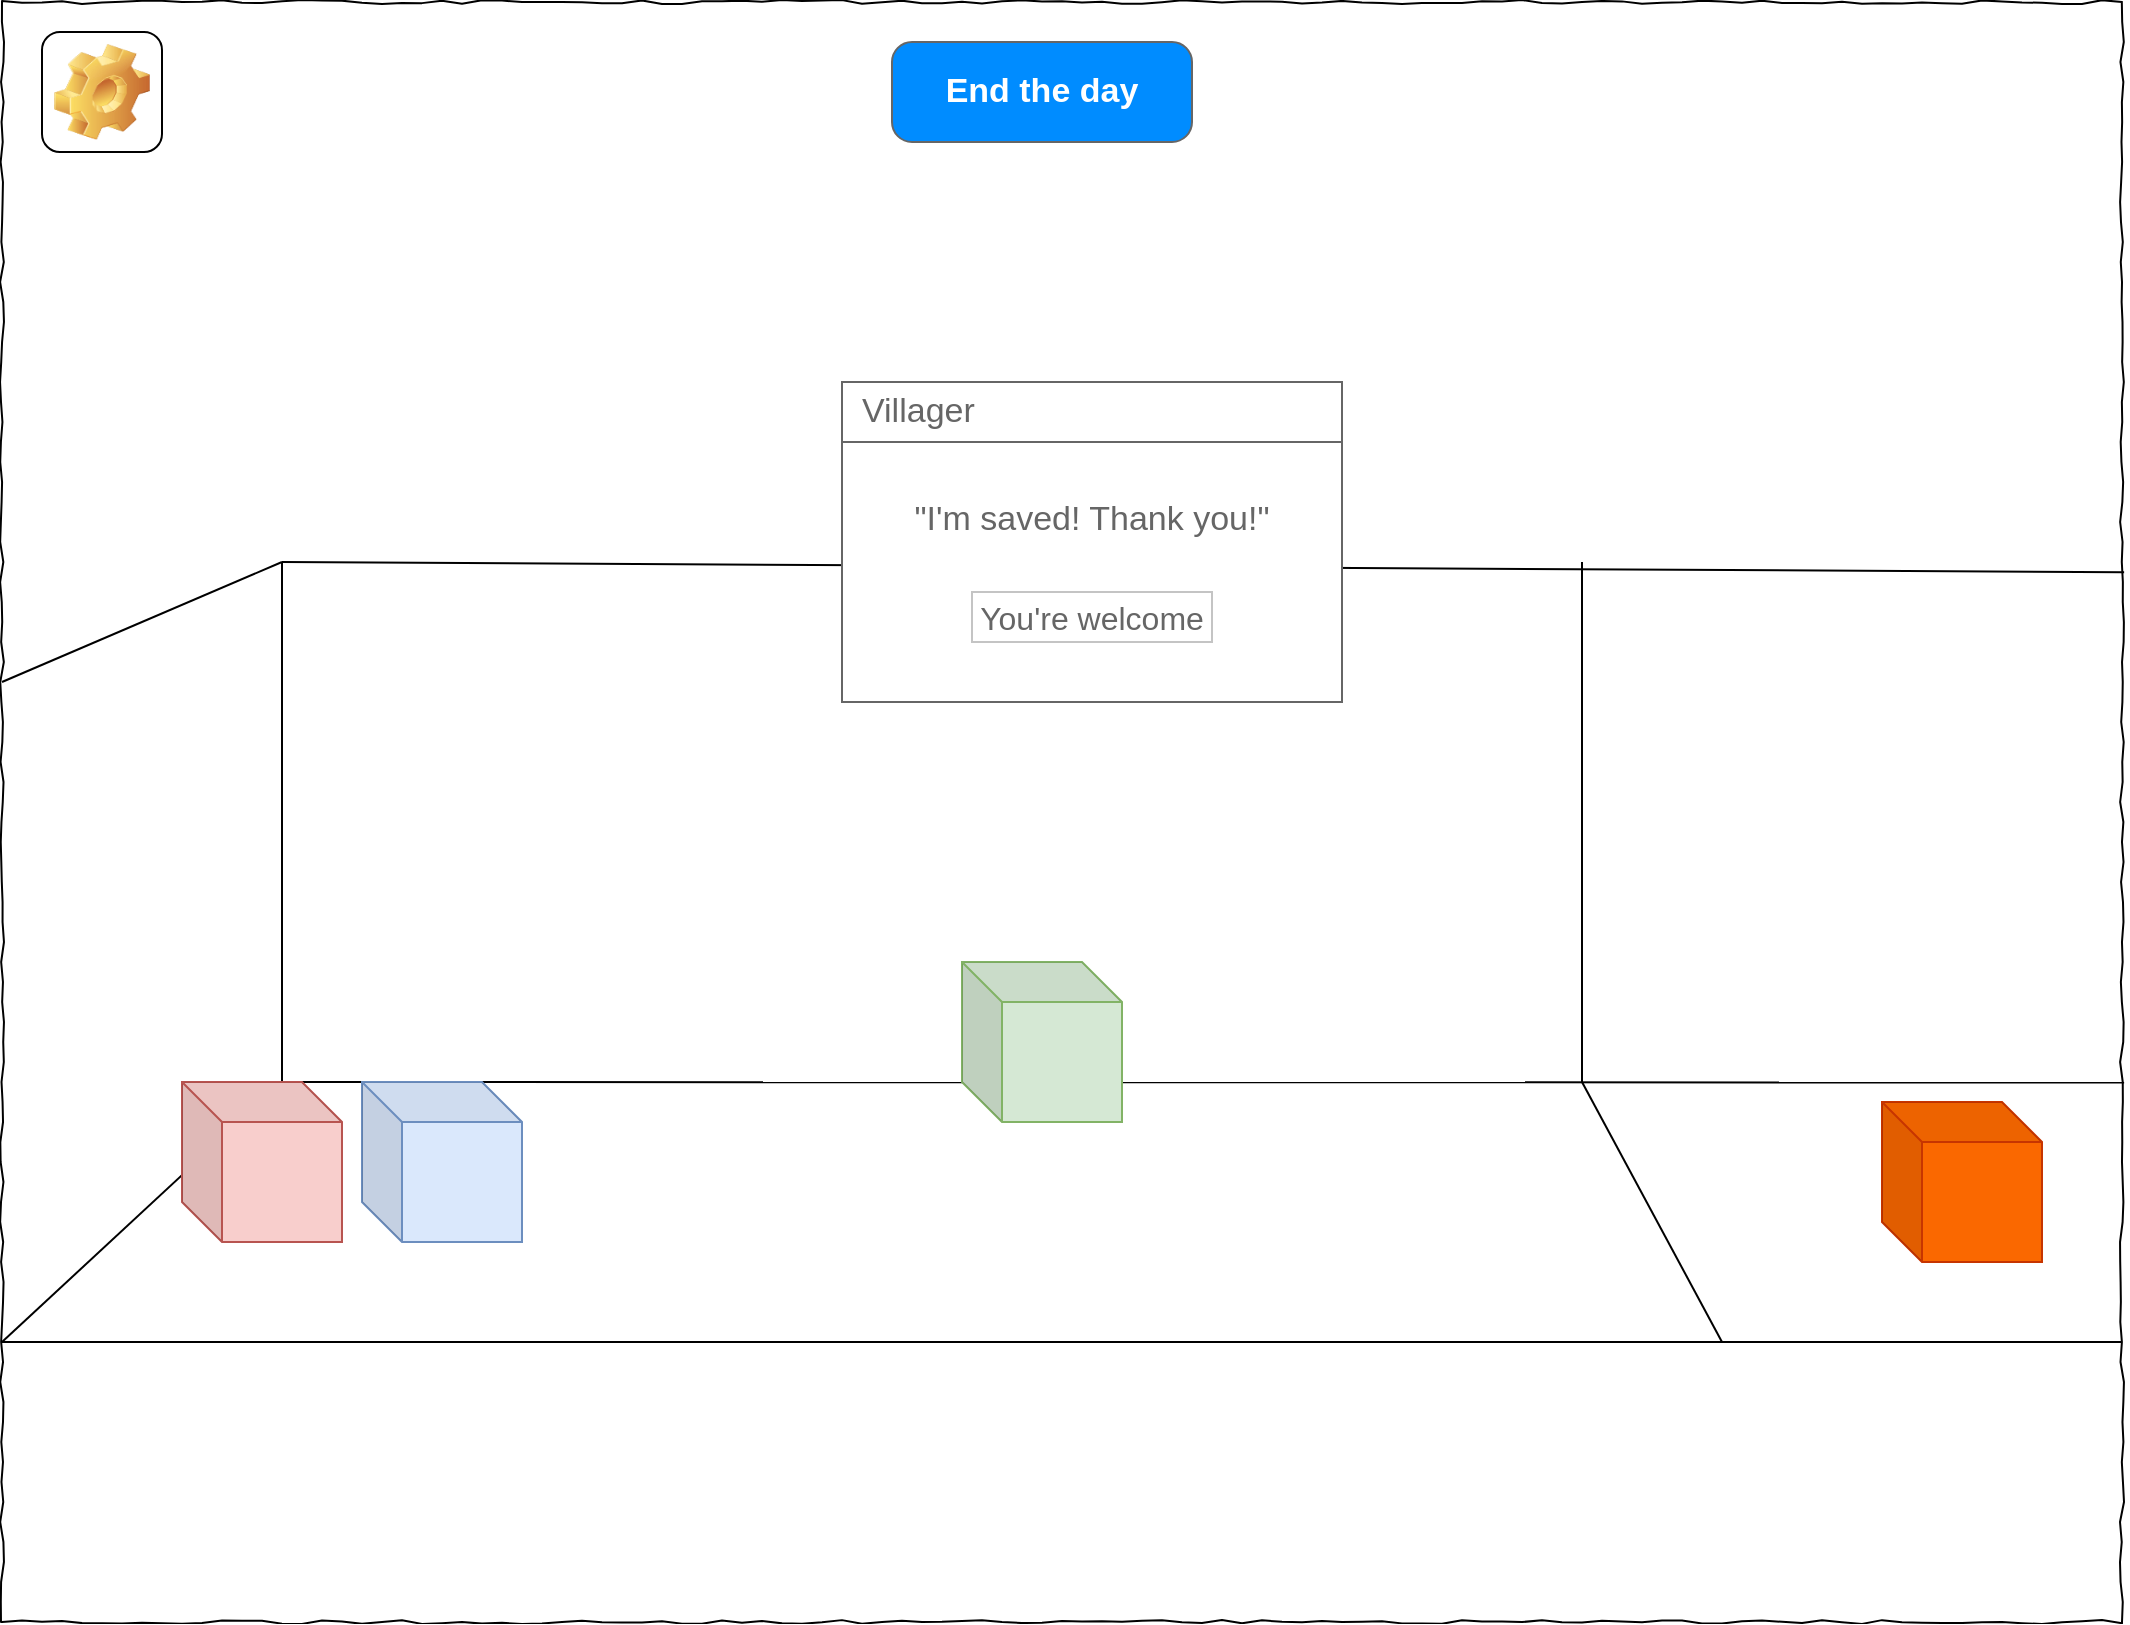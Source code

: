 <mxfile version="20.3.0" type="device"><diagram name="Page-1" id="03018318-947c-dd8e-b7a3-06fadd420f32"><mxGraphModel dx="1422" dy="829" grid="1" gridSize="10" guides="1" tooltips="1" connect="1" arrows="1" fold="1" page="1" pageScale="1" pageWidth="1100" pageHeight="850" background="none" math="0" shadow="0"><root><mxCell id="0"/><mxCell id="1" parent="0"/><mxCell id="677b7b8949515195-1" value="" style="whiteSpace=wrap;html=1;rounded=0;shadow=0;labelBackgroundColor=none;strokeColor=#000000;strokeWidth=1;fillColor=none;fontFamily=Verdana;fontSize=12;fontColor=#000000;align=center;comic=1;" parent="1" vertex="1"><mxGeometry x="20" y="20" width="1060" height="810" as="geometry"/></mxCell><mxCell id="gBUR-F1FtjLeRcrd6eLH-1" value="" style="endArrow=none;html=1;rounded=0;entryX=0.132;entryY=0.667;entryDx=0;entryDy=0;entryPerimeter=0;" parent="1" target="677b7b8949515195-1" edge="1"><mxGeometry width="50" height="50" relative="1" as="geometry"><mxPoint x="20" y="690" as="sourcePoint"/><mxPoint x="70" y="570" as="targetPoint"/></mxGeometry></mxCell><mxCell id="gBUR-F1FtjLeRcrd6eLH-4" value="" style="endArrow=none;html=1;rounded=0;entryX=1.001;entryY=0.667;entryDx=0;entryDy=0;entryPerimeter=0;" parent="1" target="677b7b8949515195-1" edge="1"><mxGeometry width="50" height="50" relative="1" as="geometry"><mxPoint x="160" y="560" as="sourcePoint"/><mxPoint x="570" y="400" as="targetPoint"/></mxGeometry></mxCell><mxCell id="gBUR-F1FtjLeRcrd6eLH-5" value="" style="endArrow=none;html=1;rounded=0;entryX=1.001;entryY=0.667;entryDx=0;entryDy=0;entryPerimeter=0;" parent="1" edge="1"><mxGeometry width="50" height="50" relative="1" as="geometry"><mxPoint x="20" y="690" as="sourcePoint"/><mxPoint x="1080" y="690" as="targetPoint"/></mxGeometry></mxCell><mxCell id="gBUR-F1FtjLeRcrd6eLH-6" value="" style="endArrow=none;html=1;rounded=0;entryX=0.132;entryY=0.667;entryDx=0;entryDy=0;entryPerimeter=0;" parent="1" edge="1"><mxGeometry width="50" height="50" relative="1" as="geometry"><mxPoint x="20" y="360" as="sourcePoint"/><mxPoint x="160" y="300" as="targetPoint"/></mxGeometry></mxCell><mxCell id="gBUR-F1FtjLeRcrd6eLH-7" value="" style="endArrow=none;html=1;rounded=0;" parent="1" edge="1"><mxGeometry width="50" height="50" relative="1" as="geometry"><mxPoint x="160" y="560" as="sourcePoint"/><mxPoint x="160" y="300" as="targetPoint"/></mxGeometry></mxCell><mxCell id="gBUR-F1FtjLeRcrd6eLH-8" value="" style="endArrow=none;html=1;rounded=0;entryX=1.001;entryY=0.352;entryDx=0;entryDy=0;entryPerimeter=0;" parent="1" target="677b7b8949515195-1" edge="1"><mxGeometry width="50" height="50" relative="1" as="geometry"><mxPoint x="160" y="300" as="sourcePoint"/><mxPoint x="707" y="301.04" as="targetPoint"/></mxGeometry></mxCell><mxCell id="gBUR-F1FtjLeRcrd6eLH-9" value="" style="shape=cube;whiteSpace=wrap;html=1;boundedLbl=1;backgroundOutline=1;darkOpacity=0.05;darkOpacity2=0.1;fillColor=#f8cecc;strokeColor=#b85450;" parent="1" vertex="1"><mxGeometry x="110" y="560" width="80" height="80" as="geometry"/></mxCell><mxCell id="gBUR-F1FtjLeRcrd6eLH-10" value="" style="shape=cube;whiteSpace=wrap;html=1;boundedLbl=1;backgroundOutline=1;darkOpacity=0.05;darkOpacity2=0.1;fillColor=#dae8fc;strokeColor=#6c8ebf;" parent="1" vertex="1"><mxGeometry x="200" y="560" width="80" height="80" as="geometry"/></mxCell><mxCell id="gBUR-F1FtjLeRcrd6eLH-11" value="" style="shape=cube;whiteSpace=wrap;html=1;boundedLbl=1;backgroundOutline=1;darkOpacity=0.05;darkOpacity2=0.1;fillColor=#d5e8d4;strokeColor=#82b366;" parent="1" vertex="1"><mxGeometry x="500" y="500" width="80" height="80" as="geometry"/></mxCell><mxCell id="gBUR-F1FtjLeRcrd6eLH-12" value="" style="endArrow=none;html=1;rounded=0;" parent="1" edge="1"><mxGeometry width="50" height="50" relative="1" as="geometry"><mxPoint x="810" y="560" as="sourcePoint"/><mxPoint x="810" y="300" as="targetPoint"/></mxGeometry></mxCell><mxCell id="gBUR-F1FtjLeRcrd6eLH-13" value="" style="endArrow=none;html=1;rounded=0;" parent="1" edge="1"><mxGeometry width="50" height="50" relative="1" as="geometry"><mxPoint x="880" y="690" as="sourcePoint"/><mxPoint x="810" y="560" as="targetPoint"/></mxGeometry></mxCell><mxCell id="gBUR-F1FtjLeRcrd6eLH-15" value="" style="shape=cube;whiteSpace=wrap;html=1;boundedLbl=1;backgroundOutline=1;darkOpacity=0.05;darkOpacity2=0.1;fillColor=#fa6800;strokeColor=#C73500;fontColor=#000000;" parent="1" vertex="1"><mxGeometry x="960" y="570" width="80" height="80" as="geometry"/></mxCell><mxCell id="fkYT47czypkaBsg9BLYW-1" value="&lt;br&gt;&quot;I'm saved! Thank you!&quot;" style="strokeWidth=1;shadow=0;dashed=0;align=center;html=1;shape=mxgraph.mockup.containers.rrect;rSize=0;strokeColor=#666666;fontColor=#666666;fontSize=17;verticalAlign=top;whiteSpace=wrap;fillColor=#ffffff;spacingTop=32;" parent="1" vertex="1"><mxGeometry x="440" y="210" width="250" height="160" as="geometry"/></mxCell><mxCell id="fkYT47czypkaBsg9BLYW-2" value="Villager" style="strokeWidth=1;shadow=0;dashed=0;align=center;html=1;shape=mxgraph.mockup.containers.rrect;rSize=0;fontSize=17;fontColor=#666666;strokeColor=#666666;align=left;spacingLeft=8;fillColor=#ffffff;resizeWidth=1;whiteSpace=wrap;" parent="fkYT47czypkaBsg9BLYW-1" vertex="1"><mxGeometry width="250" height="30" relative="1" as="geometry"/></mxCell><mxCell id="fkYT47czypkaBsg9BLYW-3" value="You're welcome" style="strokeWidth=1;shadow=0;dashed=0;align=center;html=1;shape=mxgraph.mockup.containers.rrect;rSize=0;fontSize=16;fontColor=#666666;strokeColor=#c4c4c4;resizable=0;whiteSpace=wrap;fillColor=#ffffff;" parent="fkYT47czypkaBsg9BLYW-1" vertex="1"><mxGeometry x="0.5" y="1" width="120" height="25" relative="1" as="geometry"><mxPoint x="-60" y="-55" as="offset"/></mxGeometry></mxCell><mxCell id="_qDFiUrwTRfG5LlKesE8-1" value="End the day" style="strokeWidth=1;shadow=0;dashed=0;align=center;html=1;shape=mxgraph.mockup.buttons.button;strokeColor=#666666;fontColor=#ffffff;mainText=;buttonStyle=round;fontSize=17;fontStyle=1;fillColor=#008cff;whiteSpace=wrap;" vertex="1" parent="1"><mxGeometry x="465" y="40" width="150" height="50" as="geometry"/></mxCell><object label="" Settings="" id="_qDFiUrwTRfG5LlKesE8-2"><mxCell style="icon;html=1;image=img/clipart/Gear_128x128.png;fontSize=13;" vertex="1" parent="1"><mxGeometry x="40" y="35" width="60" height="60" as="geometry"/></mxCell></object></root></mxGraphModel></diagram></mxfile>
